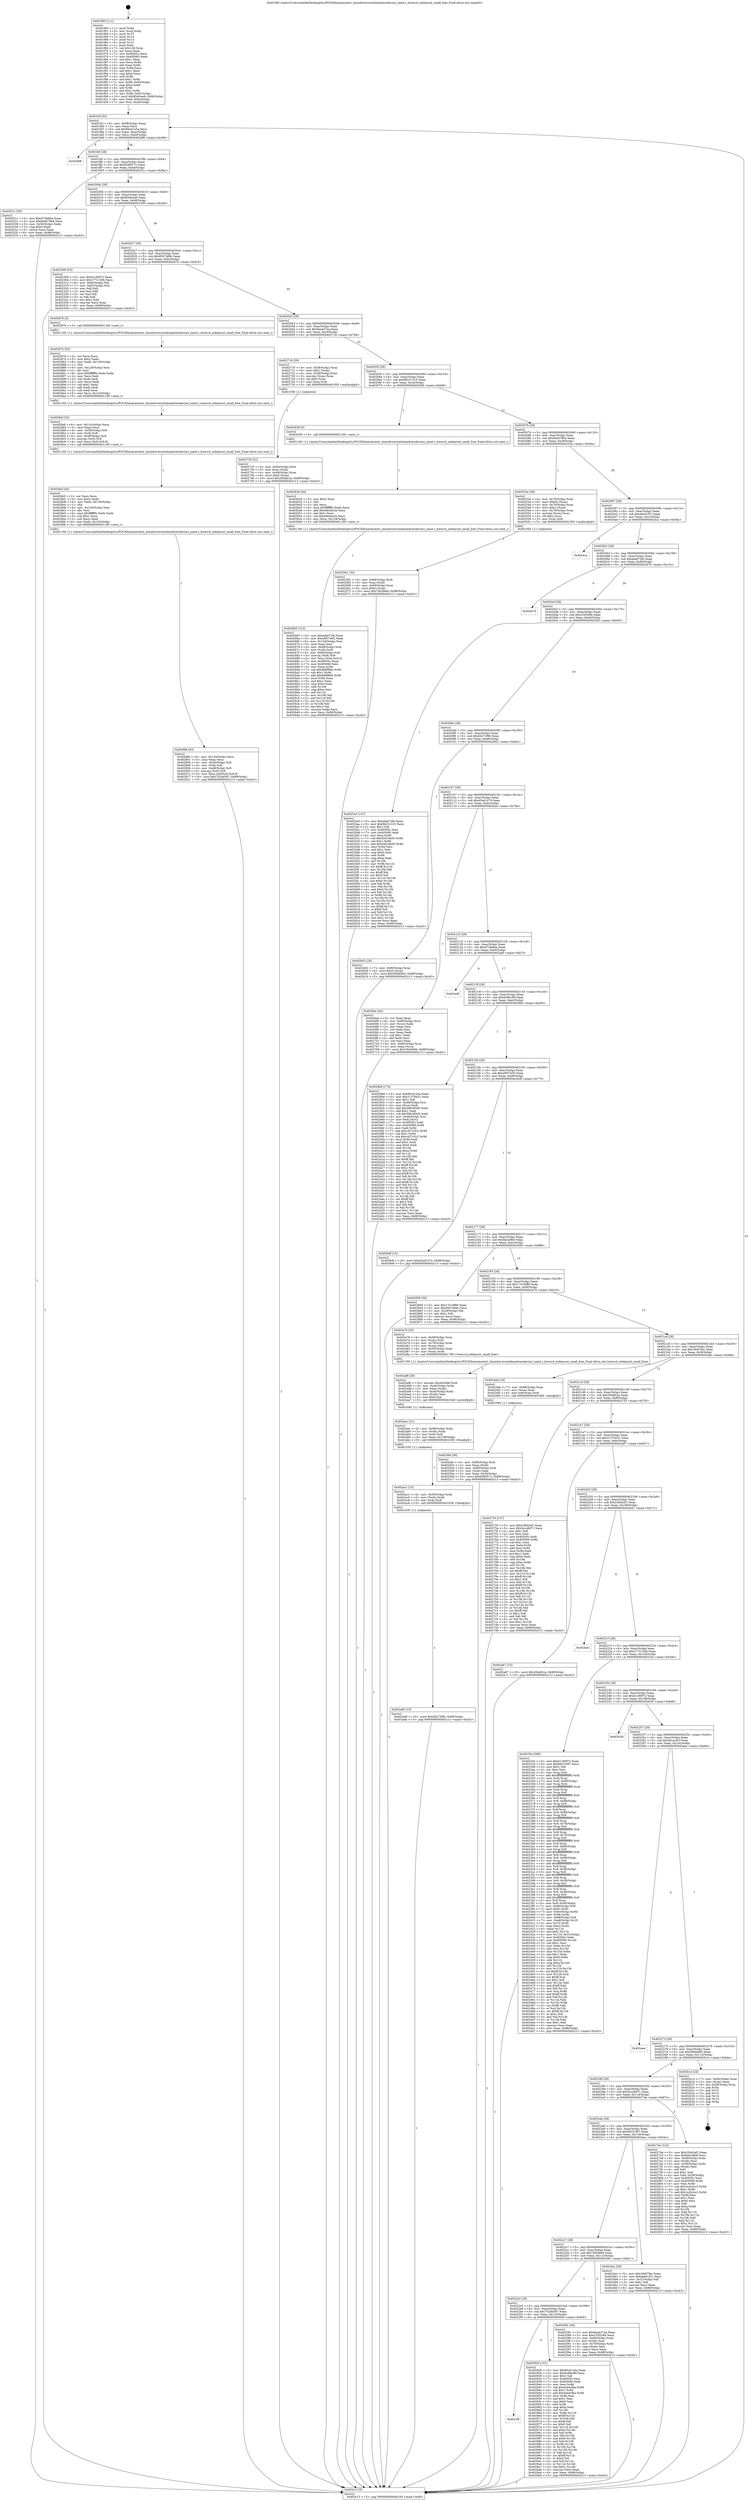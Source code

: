digraph "0x401f60" {
  label = "0x401f60 (/mnt/c/Users/mathe/Desktop/tcc/POCII/binaries/extr_linuxdriversmtdnandrawdavinci_nand.c_hwecc4_ooblayout_small_free_Final-ollvm.out::main(0))"
  labelloc = "t"
  node[shape=record]

  Entry [label="",width=0.3,height=0.3,shape=circle,fillcolor=black,style=filled]
  "0x401fcf" [label="{
     0x401fcf [32]\l
     | [instrs]\l
     &nbsp;&nbsp;0x401fcf \<+6\>: mov -0x98(%rbp),%eax\l
     &nbsp;&nbsp;0x401fd5 \<+2\>: mov %eax,%ecx\l
     &nbsp;&nbsp;0x401fd7 \<+6\>: sub $0x80cd1a5a,%ecx\l
     &nbsp;&nbsp;0x401fdd \<+6\>: mov %eax,-0xac(%rbp)\l
     &nbsp;&nbsp;0x401fe3 \<+6\>: mov %ecx,-0xb0(%rbp)\l
     &nbsp;&nbsp;0x401fe9 \<+6\>: je 0000000000402bf6 \<main+0xc96\>\l
  }"]
  "0x402bf6" [label="{
     0x402bf6\l
  }", style=dashed]
  "0x401fef" [label="{
     0x401fef [28]\l
     | [instrs]\l
     &nbsp;&nbsp;0x401fef \<+5\>: jmp 0000000000401ff4 \<main+0x94\>\l
     &nbsp;&nbsp;0x401ff4 \<+6\>: mov -0xac(%rbp),%eax\l
     &nbsp;&nbsp;0x401ffa \<+5\>: sub $0x8280f17c,%eax\l
     &nbsp;&nbsp;0x401fff \<+6\>: mov %eax,-0xb4(%rbp)\l
     &nbsp;&nbsp;0x402005 \<+6\>: je 000000000040251c \<main+0x5bc\>\l
  }"]
  Exit [label="",width=0.3,height=0.3,shape=circle,fillcolor=black,style=filled,peripheries=2]
  "0x40251c" [label="{
     0x40251c [30]\l
     | [instrs]\l
     &nbsp;&nbsp;0x40251c \<+5\>: mov $0xd72fa6ba,%eax\l
     &nbsp;&nbsp;0x402521 \<+5\>: mov $0x9ed479b4,%ecx\l
     &nbsp;&nbsp;0x402526 \<+3\>: mov -0x30(%rbp),%edx\l
     &nbsp;&nbsp;0x402529 \<+3\>: cmp $0x0,%edx\l
     &nbsp;&nbsp;0x40252c \<+3\>: cmove %ecx,%eax\l
     &nbsp;&nbsp;0x40252f \<+6\>: mov %eax,-0x98(%rbp)\l
     &nbsp;&nbsp;0x402535 \<+5\>: jmp 0000000000402c13 \<main+0xcb3\>\l
  }"]
  "0x40200b" [label="{
     0x40200b [28]\l
     | [instrs]\l
     &nbsp;&nbsp;0x40200b \<+5\>: jmp 0000000000402010 \<main+0xb0\>\l
     &nbsp;&nbsp;0x402010 \<+6\>: mov -0xac(%rbp),%eax\l
     &nbsp;&nbsp;0x402016 \<+5\>: sub $0x85efcea6,%eax\l
     &nbsp;&nbsp;0x40201b \<+6\>: mov %eax,-0xb8(%rbp)\l
     &nbsp;&nbsp;0x402021 \<+6\>: je 0000000000402309 \<main+0x3a9\>\l
  }"]
  "0x402ad0" [label="{
     0x402ad0 [15]\l
     | [instrs]\l
     &nbsp;&nbsp;0x402ad0 \<+10\>: movl $0xd2b72f90,-0x98(%rbp)\l
     &nbsp;&nbsp;0x402ada \<+5\>: jmp 0000000000402c13 \<main+0xcb3\>\l
  }"]
  "0x402309" [label="{
     0x402309 [53]\l
     | [instrs]\l
     &nbsp;&nbsp;0x402309 \<+5\>: mov $0x41c90f72,%eax\l
     &nbsp;&nbsp;0x40230e \<+5\>: mov $0x2772130b,%ecx\l
     &nbsp;&nbsp;0x402313 \<+6\>: mov -0x92(%rbp),%dl\l
     &nbsp;&nbsp;0x402319 \<+7\>: mov -0x91(%rbp),%sil\l
     &nbsp;&nbsp;0x402320 \<+3\>: mov %dl,%dil\l
     &nbsp;&nbsp;0x402323 \<+3\>: and %sil,%dil\l
     &nbsp;&nbsp;0x402326 \<+3\>: xor %sil,%dl\l
     &nbsp;&nbsp;0x402329 \<+3\>: or %dl,%dil\l
     &nbsp;&nbsp;0x40232c \<+4\>: test $0x1,%dil\l
     &nbsp;&nbsp;0x402330 \<+3\>: cmovne %ecx,%eax\l
     &nbsp;&nbsp;0x402333 \<+6\>: mov %eax,-0x98(%rbp)\l
     &nbsp;&nbsp;0x402339 \<+5\>: jmp 0000000000402c13 \<main+0xcb3\>\l
  }"]
  "0x402027" [label="{
     0x402027 [28]\l
     | [instrs]\l
     &nbsp;&nbsp;0x402027 \<+5\>: jmp 000000000040202c \<main+0xcc\>\l
     &nbsp;&nbsp;0x40202c \<+6\>: mov -0xac(%rbp),%eax\l
     &nbsp;&nbsp;0x402032 \<+5\>: sub $0x95b7dd9c,%eax\l
     &nbsp;&nbsp;0x402037 \<+6\>: mov %eax,-0xbc(%rbp)\l
     &nbsp;&nbsp;0x40203d \<+6\>: je 0000000000402876 \<main+0x916\>\l
  }"]
  "0x402c13" [label="{
     0x402c13 [5]\l
     | [instrs]\l
     &nbsp;&nbsp;0x402c13 \<+5\>: jmp 0000000000401fcf \<main+0x6f\>\l
  }"]
  "0x401f60" [label="{
     0x401f60 [111]\l
     | [instrs]\l
     &nbsp;&nbsp;0x401f60 \<+1\>: push %rbp\l
     &nbsp;&nbsp;0x401f61 \<+3\>: mov %rsp,%rbp\l
     &nbsp;&nbsp;0x401f64 \<+2\>: push %r15\l
     &nbsp;&nbsp;0x401f66 \<+2\>: push %r14\l
     &nbsp;&nbsp;0x401f68 \<+2\>: push %r13\l
     &nbsp;&nbsp;0x401f6a \<+2\>: push %r12\l
     &nbsp;&nbsp;0x401f6c \<+1\>: push %rbx\l
     &nbsp;&nbsp;0x401f6d \<+7\>: sub $0x128,%rsp\l
     &nbsp;&nbsp;0x401f74 \<+2\>: xor %eax,%eax\l
     &nbsp;&nbsp;0x401f76 \<+7\>: mov 0x40505c,%ecx\l
     &nbsp;&nbsp;0x401f7d \<+7\>: mov 0x405060,%edx\l
     &nbsp;&nbsp;0x401f84 \<+3\>: sub $0x1,%eax\l
     &nbsp;&nbsp;0x401f87 \<+3\>: mov %ecx,%r8d\l
     &nbsp;&nbsp;0x401f8a \<+3\>: add %eax,%r8d\l
     &nbsp;&nbsp;0x401f8d \<+4\>: imul %r8d,%ecx\l
     &nbsp;&nbsp;0x401f91 \<+3\>: and $0x1,%ecx\l
     &nbsp;&nbsp;0x401f94 \<+3\>: cmp $0x0,%ecx\l
     &nbsp;&nbsp;0x401f97 \<+4\>: sete %r9b\l
     &nbsp;&nbsp;0x401f9b \<+4\>: and $0x1,%r9b\l
     &nbsp;&nbsp;0x401f9f \<+7\>: mov %r9b,-0x92(%rbp)\l
     &nbsp;&nbsp;0x401fa6 \<+3\>: cmp $0xa,%edx\l
     &nbsp;&nbsp;0x401fa9 \<+4\>: setl %r9b\l
     &nbsp;&nbsp;0x401fad \<+4\>: and $0x1,%r9b\l
     &nbsp;&nbsp;0x401fb1 \<+7\>: mov %r9b,-0x91(%rbp)\l
     &nbsp;&nbsp;0x401fb8 \<+10\>: movl $0x85efcea6,-0x98(%rbp)\l
     &nbsp;&nbsp;0x401fc2 \<+6\>: mov %edi,-0x9c(%rbp)\l
     &nbsp;&nbsp;0x401fc8 \<+7\>: mov %rsi,-0xa8(%rbp)\l
  }"]
  "0x402ac1" [label="{
     0x402ac1 [15]\l
     | [instrs]\l
     &nbsp;&nbsp;0x402ac1 \<+4\>: mov -0x50(%rbp),%rdx\l
     &nbsp;&nbsp;0x402ac5 \<+3\>: mov (%rdx),%rdx\l
     &nbsp;&nbsp;0x402ac8 \<+3\>: mov %rdx,%rdi\l
     &nbsp;&nbsp;0x402acb \<+5\>: call 0000000000401030 \<free@plt\>\l
     | [calls]\l
     &nbsp;&nbsp;0x401030 \{1\} (unknown)\l
  }"]
  "0x402876" [label="{
     0x402876 [5]\l
     | [instrs]\l
     &nbsp;&nbsp;0x402876 \<+5\>: call 0000000000401160 \<next_i\>\l
     | [calls]\l
     &nbsp;&nbsp;0x401160 \{1\} (/mnt/c/Users/mathe/Desktop/tcc/POCII/binaries/extr_linuxdriversmtdnandrawdavinci_nand.c_hwecc4_ooblayout_small_free_Final-ollvm.out::next_i)\l
  }"]
  "0x402043" [label="{
     0x402043 [28]\l
     | [instrs]\l
     &nbsp;&nbsp;0x402043 \<+5\>: jmp 0000000000402048 \<main+0xe8\>\l
     &nbsp;&nbsp;0x402048 \<+6\>: mov -0xac(%rbp),%eax\l
     &nbsp;&nbsp;0x40204e \<+5\>: sub $0x9aa437aa,%eax\l
     &nbsp;&nbsp;0x402053 \<+6\>: mov %eax,-0xc0(%rbp)\l
     &nbsp;&nbsp;0x402059 \<+6\>: je 0000000000402718 \<main+0x7b8\>\l
  }"]
  "0x402aac" [label="{
     0x402aac [21]\l
     | [instrs]\l
     &nbsp;&nbsp;0x402aac \<+4\>: mov -0x68(%rbp),%rdx\l
     &nbsp;&nbsp;0x402ab0 \<+3\>: mov (%rdx),%rdx\l
     &nbsp;&nbsp;0x402ab3 \<+3\>: mov %rdx,%rdi\l
     &nbsp;&nbsp;0x402ab6 \<+6\>: mov %eax,-0x138(%rbp)\l
     &nbsp;&nbsp;0x402abc \<+5\>: call 0000000000401030 \<free@plt\>\l
     | [calls]\l
     &nbsp;&nbsp;0x401030 \{1\} (unknown)\l
  }"]
  "0x402718" [label="{
     0x402718 [29]\l
     | [instrs]\l
     &nbsp;&nbsp;0x402718 \<+4\>: mov -0x58(%rbp),%rax\l
     &nbsp;&nbsp;0x40271c \<+6\>: movl $0x1,(%rax)\l
     &nbsp;&nbsp;0x402722 \<+4\>: mov -0x58(%rbp),%rax\l
     &nbsp;&nbsp;0x402726 \<+3\>: movslq (%rax),%rax\l
     &nbsp;&nbsp;0x402729 \<+4\>: shl $0x3,%rax\l
     &nbsp;&nbsp;0x40272d \<+3\>: mov %rax,%rdi\l
     &nbsp;&nbsp;0x402730 \<+5\>: call 0000000000401050 \<malloc@plt\>\l
     | [calls]\l
     &nbsp;&nbsp;0x401050 \{1\} (unknown)\l
  }"]
  "0x40205f" [label="{
     0x40205f [28]\l
     | [instrs]\l
     &nbsp;&nbsp;0x40205f \<+5\>: jmp 0000000000402064 \<main+0x104\>\l
     &nbsp;&nbsp;0x402064 \<+6\>: mov -0xac(%rbp),%eax\l
     &nbsp;&nbsp;0x40206a \<+5\>: sub $0x9b231315,%eax\l
     &nbsp;&nbsp;0x40206f \<+6\>: mov %eax,-0xc4(%rbp)\l
     &nbsp;&nbsp;0x402075 \<+6\>: je 0000000000402638 \<main+0x6d8\>\l
  }"]
  "0x402a8f" [label="{
     0x402a8f [29]\l
     | [instrs]\l
     &nbsp;&nbsp;0x402a8f \<+10\>: movabs $0x4030b6,%rdi\l
     &nbsp;&nbsp;0x402a99 \<+4\>: mov -0x40(%rbp),%rdx\l
     &nbsp;&nbsp;0x402a9d \<+2\>: mov %eax,(%rdx)\l
     &nbsp;&nbsp;0x402a9f \<+4\>: mov -0x40(%rbp),%rdx\l
     &nbsp;&nbsp;0x402aa3 \<+2\>: mov (%rdx),%esi\l
     &nbsp;&nbsp;0x402aa5 \<+2\>: mov $0x0,%al\l
     &nbsp;&nbsp;0x402aa7 \<+5\>: call 0000000000401040 \<printf@plt\>\l
     | [calls]\l
     &nbsp;&nbsp;0x401040 \{1\} (unknown)\l
  }"]
  "0x402638" [label="{
     0x402638 [5]\l
     | [instrs]\l
     &nbsp;&nbsp;0x402638 \<+5\>: call 0000000000401160 \<next_i\>\l
     | [calls]\l
     &nbsp;&nbsp;0x401160 \{1\} (/mnt/c/Users/mathe/Desktop/tcc/POCII/binaries/extr_linuxdriversmtdnandrawdavinci_nand.c_hwecc4_ooblayout_small_free_Final-ollvm.out::next_i)\l
  }"]
  "0x40207b" [label="{
     0x40207b [28]\l
     | [instrs]\l
     &nbsp;&nbsp;0x40207b \<+5\>: jmp 0000000000402080 \<main+0x120\>\l
     &nbsp;&nbsp;0x402080 \<+6\>: mov -0xac(%rbp),%eax\l
     &nbsp;&nbsp;0x402086 \<+5\>: sub $0x9ed479b4,%eax\l
     &nbsp;&nbsp;0x40208b \<+6\>: mov %eax,-0xc8(%rbp)\l
     &nbsp;&nbsp;0x402091 \<+6\>: je 000000000040253a \<main+0x5da\>\l
  }"]
  "0x4022ff" [label="{
     0x4022ff\l
  }", style=dashed]
  "0x40253a" [label="{
     0x40253a [39]\l
     | [instrs]\l
     &nbsp;&nbsp;0x40253a \<+4\>: mov -0x78(%rbp),%rax\l
     &nbsp;&nbsp;0x40253e \<+6\>: movl $0x64,(%rax)\l
     &nbsp;&nbsp;0x402544 \<+4\>: mov -0x70(%rbp),%rax\l
     &nbsp;&nbsp;0x402548 \<+6\>: movl $0x1,(%rax)\l
     &nbsp;&nbsp;0x40254e \<+4\>: mov -0x70(%rbp),%rax\l
     &nbsp;&nbsp;0x402552 \<+3\>: movslq (%rax),%rax\l
     &nbsp;&nbsp;0x402555 \<+4\>: shl $0x2,%rax\l
     &nbsp;&nbsp;0x402559 \<+3\>: mov %rax,%rdi\l
     &nbsp;&nbsp;0x40255c \<+5\>: call 0000000000401050 \<malloc@plt\>\l
     | [calls]\l
     &nbsp;&nbsp;0x401050 \{1\} (unknown)\l
  }"]
  "0x402097" [label="{
     0x402097 [28]\l
     | [instrs]\l
     &nbsp;&nbsp;0x402097 \<+5\>: jmp 000000000040209c \<main+0x13c\>\l
     &nbsp;&nbsp;0x40209c \<+6\>: mov -0xac(%rbp),%eax\l
     &nbsp;&nbsp;0x4020a2 \<+5\>: sub $0xabe01f21,%eax\l
     &nbsp;&nbsp;0x4020a7 \<+6\>: mov %eax,-0xcc(%rbp)\l
     &nbsp;&nbsp;0x4020ad \<+6\>: je 00000000004024ca \<main+0x56a\>\l
  }"]
  "0x402926" [label="{
     0x402926 [147]\l
     | [instrs]\l
     &nbsp;&nbsp;0x402926 \<+5\>: mov $0x80cd1a5a,%eax\l
     &nbsp;&nbsp;0x40292b \<+5\>: mov $0xdc9fec99,%ecx\l
     &nbsp;&nbsp;0x402930 \<+2\>: mov $0x1,%dl\l
     &nbsp;&nbsp;0x402932 \<+7\>: mov 0x40505c,%esi\l
     &nbsp;&nbsp;0x402939 \<+7\>: mov 0x405060,%edi\l
     &nbsp;&nbsp;0x402940 \<+3\>: mov %esi,%r8d\l
     &nbsp;&nbsp;0x402943 \<+7\>: sub $0xdcb4cfba,%r8d\l
     &nbsp;&nbsp;0x40294a \<+4\>: sub $0x1,%r8d\l
     &nbsp;&nbsp;0x40294e \<+7\>: add $0xdcb4cfba,%r8d\l
     &nbsp;&nbsp;0x402955 \<+4\>: imul %r8d,%esi\l
     &nbsp;&nbsp;0x402959 \<+3\>: and $0x1,%esi\l
     &nbsp;&nbsp;0x40295c \<+3\>: cmp $0x0,%esi\l
     &nbsp;&nbsp;0x40295f \<+4\>: sete %r9b\l
     &nbsp;&nbsp;0x402963 \<+3\>: cmp $0xa,%edi\l
     &nbsp;&nbsp;0x402966 \<+4\>: setl %r10b\l
     &nbsp;&nbsp;0x40296a \<+3\>: mov %r9b,%r11b\l
     &nbsp;&nbsp;0x40296d \<+4\>: xor $0xff,%r11b\l
     &nbsp;&nbsp;0x402971 \<+3\>: mov %r10b,%bl\l
     &nbsp;&nbsp;0x402974 \<+3\>: xor $0xff,%bl\l
     &nbsp;&nbsp;0x402977 \<+3\>: xor $0x0,%dl\l
     &nbsp;&nbsp;0x40297a \<+3\>: mov %r11b,%r14b\l
     &nbsp;&nbsp;0x40297d \<+4\>: and $0x0,%r14b\l
     &nbsp;&nbsp;0x402981 \<+3\>: and %dl,%r9b\l
     &nbsp;&nbsp;0x402984 \<+3\>: mov %bl,%r15b\l
     &nbsp;&nbsp;0x402987 \<+4\>: and $0x0,%r15b\l
     &nbsp;&nbsp;0x40298b \<+3\>: and %dl,%r10b\l
     &nbsp;&nbsp;0x40298e \<+3\>: or %r9b,%r14b\l
     &nbsp;&nbsp;0x402991 \<+3\>: or %r10b,%r15b\l
     &nbsp;&nbsp;0x402994 \<+3\>: xor %r15b,%r14b\l
     &nbsp;&nbsp;0x402997 \<+3\>: or %bl,%r11b\l
     &nbsp;&nbsp;0x40299a \<+4\>: xor $0xff,%r11b\l
     &nbsp;&nbsp;0x40299e \<+3\>: or $0x0,%dl\l
     &nbsp;&nbsp;0x4029a1 \<+3\>: and %dl,%r11b\l
     &nbsp;&nbsp;0x4029a4 \<+3\>: or %r11b,%r14b\l
     &nbsp;&nbsp;0x4029a7 \<+4\>: test $0x1,%r14b\l
     &nbsp;&nbsp;0x4029ab \<+3\>: cmovne %ecx,%eax\l
     &nbsp;&nbsp;0x4029ae \<+6\>: mov %eax,-0x98(%rbp)\l
     &nbsp;&nbsp;0x4029b4 \<+5\>: jmp 0000000000402c13 \<main+0xcb3\>\l
  }"]
  "0x4024ca" [label="{
     0x4024ca\l
  }", style=dashed]
  "0x4020b3" [label="{
     0x4020b3 [28]\l
     | [instrs]\l
     &nbsp;&nbsp;0x4020b3 \<+5\>: jmp 00000000004020b8 \<main+0x158\>\l
     &nbsp;&nbsp;0x4020b8 \<+6\>: mov -0xac(%rbp),%eax\l
     &nbsp;&nbsp;0x4020be \<+5\>: sub $0xada072fe,%eax\l
     &nbsp;&nbsp;0x4020c3 \<+6\>: mov %eax,-0xd0(%rbp)\l
     &nbsp;&nbsp;0x4020c9 \<+6\>: je 0000000000402b7b \<main+0xc1b\>\l
  }"]
  "0x4028fb" [label="{
     0x4028fb [43]\l
     | [instrs]\l
     &nbsp;&nbsp;0x4028fb \<+6\>: mov -0x134(%rbp),%ecx\l
     &nbsp;&nbsp;0x402901 \<+3\>: imul %eax,%ecx\l
     &nbsp;&nbsp;0x402904 \<+4\>: mov -0x50(%rbp),%r8\l
     &nbsp;&nbsp;0x402908 \<+3\>: mov (%r8),%r8\l
     &nbsp;&nbsp;0x40290b \<+4\>: mov -0x48(%rbp),%r9\l
     &nbsp;&nbsp;0x40290f \<+3\>: movslq (%r9),%r9\l
     &nbsp;&nbsp;0x402912 \<+5\>: mov %ecx,0x4(%r8,%r9,8)\l
     &nbsp;&nbsp;0x402917 \<+10\>: movl $0x7524b587,-0x98(%rbp)\l
     &nbsp;&nbsp;0x402921 \<+5\>: jmp 0000000000402c13 \<main+0xcb3\>\l
  }"]
  "0x402b7b" [label="{
     0x402b7b\l
  }", style=dashed]
  "0x4020cf" [label="{
     0x4020cf [28]\l
     | [instrs]\l
     &nbsp;&nbsp;0x4020cf \<+5\>: jmp 00000000004020d4 \<main+0x174\>\l
     &nbsp;&nbsp;0x4020d4 \<+6\>: mov -0xac(%rbp),%eax\l
     &nbsp;&nbsp;0x4020da \<+5\>: sub $0xc33f2c84,%eax\l
     &nbsp;&nbsp;0x4020df \<+6\>: mov %eax,-0xd4(%rbp)\l
     &nbsp;&nbsp;0x4020e5 \<+6\>: je 00000000004025a5 \<main+0x645\>\l
  }"]
  "0x4028cf" [label="{
     0x4028cf [44]\l
     | [instrs]\l
     &nbsp;&nbsp;0x4028cf \<+2\>: xor %ecx,%ecx\l
     &nbsp;&nbsp;0x4028d1 \<+5\>: mov $0x2,%edx\l
     &nbsp;&nbsp;0x4028d6 \<+6\>: mov %edx,-0x130(%rbp)\l
     &nbsp;&nbsp;0x4028dc \<+1\>: cltd\l
     &nbsp;&nbsp;0x4028dd \<+6\>: mov -0x130(%rbp),%esi\l
     &nbsp;&nbsp;0x4028e3 \<+2\>: idiv %esi\l
     &nbsp;&nbsp;0x4028e5 \<+6\>: imul $0xfffffffe,%edx,%edx\l
     &nbsp;&nbsp;0x4028eb \<+3\>: sub $0x1,%ecx\l
     &nbsp;&nbsp;0x4028ee \<+2\>: sub %ecx,%edx\l
     &nbsp;&nbsp;0x4028f0 \<+6\>: mov %edx,-0x134(%rbp)\l
     &nbsp;&nbsp;0x4028f6 \<+5\>: call 0000000000401160 \<next_i\>\l
     | [calls]\l
     &nbsp;&nbsp;0x401160 \{1\} (/mnt/c/Users/mathe/Desktop/tcc/POCII/binaries/extr_linuxdriversmtdnandrawdavinci_nand.c_hwecc4_ooblayout_small_free_Final-ollvm.out::next_i)\l
  }"]
  "0x4025a5" [label="{
     0x4025a5 [147]\l
     | [instrs]\l
     &nbsp;&nbsp;0x4025a5 \<+5\>: mov $0xada072fe,%eax\l
     &nbsp;&nbsp;0x4025aa \<+5\>: mov $0x9b231315,%ecx\l
     &nbsp;&nbsp;0x4025af \<+2\>: mov $0x1,%dl\l
     &nbsp;&nbsp;0x4025b1 \<+7\>: mov 0x40505c,%esi\l
     &nbsp;&nbsp;0x4025b8 \<+7\>: mov 0x405060,%edi\l
     &nbsp;&nbsp;0x4025bf \<+3\>: mov %esi,%r8d\l
     &nbsp;&nbsp;0x4025c2 \<+7\>: sub $0xd3d18a50,%r8d\l
     &nbsp;&nbsp;0x4025c9 \<+4\>: sub $0x1,%r8d\l
     &nbsp;&nbsp;0x4025cd \<+7\>: add $0xd3d18a50,%r8d\l
     &nbsp;&nbsp;0x4025d4 \<+4\>: imul %r8d,%esi\l
     &nbsp;&nbsp;0x4025d8 \<+3\>: and $0x1,%esi\l
     &nbsp;&nbsp;0x4025db \<+3\>: cmp $0x0,%esi\l
     &nbsp;&nbsp;0x4025de \<+4\>: sete %r9b\l
     &nbsp;&nbsp;0x4025e2 \<+3\>: cmp $0xa,%edi\l
     &nbsp;&nbsp;0x4025e5 \<+4\>: setl %r10b\l
     &nbsp;&nbsp;0x4025e9 \<+3\>: mov %r9b,%r11b\l
     &nbsp;&nbsp;0x4025ec \<+4\>: xor $0xff,%r11b\l
     &nbsp;&nbsp;0x4025f0 \<+3\>: mov %r10b,%bl\l
     &nbsp;&nbsp;0x4025f3 \<+3\>: xor $0xff,%bl\l
     &nbsp;&nbsp;0x4025f6 \<+3\>: xor $0x0,%dl\l
     &nbsp;&nbsp;0x4025f9 \<+3\>: mov %r11b,%r14b\l
     &nbsp;&nbsp;0x4025fc \<+4\>: and $0x0,%r14b\l
     &nbsp;&nbsp;0x402600 \<+3\>: and %dl,%r9b\l
     &nbsp;&nbsp;0x402603 \<+3\>: mov %bl,%r15b\l
     &nbsp;&nbsp;0x402606 \<+4\>: and $0x0,%r15b\l
     &nbsp;&nbsp;0x40260a \<+3\>: and %dl,%r10b\l
     &nbsp;&nbsp;0x40260d \<+3\>: or %r9b,%r14b\l
     &nbsp;&nbsp;0x402610 \<+3\>: or %r10b,%r15b\l
     &nbsp;&nbsp;0x402613 \<+3\>: xor %r15b,%r14b\l
     &nbsp;&nbsp;0x402616 \<+3\>: or %bl,%r11b\l
     &nbsp;&nbsp;0x402619 \<+4\>: xor $0xff,%r11b\l
     &nbsp;&nbsp;0x40261d \<+3\>: or $0x0,%dl\l
     &nbsp;&nbsp;0x402620 \<+3\>: and %dl,%r11b\l
     &nbsp;&nbsp;0x402623 \<+3\>: or %r11b,%r14b\l
     &nbsp;&nbsp;0x402626 \<+4\>: test $0x1,%r14b\l
     &nbsp;&nbsp;0x40262a \<+3\>: cmovne %ecx,%eax\l
     &nbsp;&nbsp;0x40262d \<+6\>: mov %eax,-0x98(%rbp)\l
     &nbsp;&nbsp;0x402633 \<+5\>: jmp 0000000000402c13 \<main+0xcb3\>\l
  }"]
  "0x4020eb" [label="{
     0x4020eb [28]\l
     | [instrs]\l
     &nbsp;&nbsp;0x4020eb \<+5\>: jmp 00000000004020f0 \<main+0x190\>\l
     &nbsp;&nbsp;0x4020f0 \<+6\>: mov -0xac(%rbp),%eax\l
     &nbsp;&nbsp;0x4020f6 \<+5\>: sub $0xd2b72f90,%eax\l
     &nbsp;&nbsp;0x4020fb \<+6\>: mov %eax,-0xd8(%rbp)\l
     &nbsp;&nbsp;0x402101 \<+6\>: je 0000000000402b02 \<main+0xba2\>\l
  }"]
  "0x4028af" [label="{
     0x4028af [32]\l
     | [instrs]\l
     &nbsp;&nbsp;0x4028af \<+6\>: mov -0x12c(%rbp),%ecx\l
     &nbsp;&nbsp;0x4028b5 \<+3\>: imul %eax,%ecx\l
     &nbsp;&nbsp;0x4028b8 \<+4\>: mov -0x50(%rbp),%r8\l
     &nbsp;&nbsp;0x4028bc \<+3\>: mov (%r8),%r8\l
     &nbsp;&nbsp;0x4028bf \<+4\>: mov -0x48(%rbp),%r9\l
     &nbsp;&nbsp;0x4028c3 \<+3\>: movslq (%r9),%r9\l
     &nbsp;&nbsp;0x4028c6 \<+4\>: mov %ecx,(%r8,%r9,8)\l
     &nbsp;&nbsp;0x4028ca \<+5\>: call 0000000000401160 \<next_i\>\l
     | [calls]\l
     &nbsp;&nbsp;0x401160 \{1\} (/mnt/c/Users/mathe/Desktop/tcc/POCII/binaries/extr_linuxdriversmtdnandrawdavinci_nand.c_hwecc4_ooblayout_small_free_Final-ollvm.out::next_i)\l
  }"]
  "0x402b02" [label="{
     0x402b02 [28]\l
     | [instrs]\l
     &nbsp;&nbsp;0x402b02 \<+7\>: mov -0x90(%rbp),%rax\l
     &nbsp;&nbsp;0x402b09 \<+6\>: movl $0x0,(%rax)\l
     &nbsp;&nbsp;0x402b0f \<+10\>: movl $0x59fdd465,-0x98(%rbp)\l
     &nbsp;&nbsp;0x402b19 \<+5\>: jmp 0000000000402c13 \<main+0xcb3\>\l
  }"]
  "0x402107" [label="{
     0x402107 [28]\l
     | [instrs]\l
     &nbsp;&nbsp;0x402107 \<+5\>: jmp 000000000040210c \<main+0x1ac\>\l
     &nbsp;&nbsp;0x40210c \<+6\>: mov -0xac(%rbp),%eax\l
     &nbsp;&nbsp;0x402112 \<+5\>: sub $0xd3ad1474,%eax\l
     &nbsp;&nbsp;0x402117 \<+6\>: mov %eax,-0xdc(%rbp)\l
     &nbsp;&nbsp;0x40211d \<+6\>: je 00000000004026ee \<main+0x78e\>\l
  }"]
  "0x40287b" [label="{
     0x40287b [52]\l
     | [instrs]\l
     &nbsp;&nbsp;0x40287b \<+2\>: xor %ecx,%ecx\l
     &nbsp;&nbsp;0x40287d \<+5\>: mov $0x2,%edx\l
     &nbsp;&nbsp;0x402882 \<+6\>: mov %edx,-0x128(%rbp)\l
     &nbsp;&nbsp;0x402888 \<+1\>: cltd\l
     &nbsp;&nbsp;0x402889 \<+6\>: mov -0x128(%rbp),%esi\l
     &nbsp;&nbsp;0x40288f \<+2\>: idiv %esi\l
     &nbsp;&nbsp;0x402891 \<+6\>: imul $0xfffffffe,%edx,%edx\l
     &nbsp;&nbsp;0x402897 \<+2\>: mov %ecx,%edi\l
     &nbsp;&nbsp;0x402899 \<+2\>: sub %edx,%edi\l
     &nbsp;&nbsp;0x40289b \<+2\>: mov %ecx,%edx\l
     &nbsp;&nbsp;0x40289d \<+3\>: sub $0x1,%edx\l
     &nbsp;&nbsp;0x4028a0 \<+2\>: add %edx,%edi\l
     &nbsp;&nbsp;0x4028a2 \<+2\>: sub %edi,%ecx\l
     &nbsp;&nbsp;0x4028a4 \<+6\>: mov %ecx,-0x12c(%rbp)\l
     &nbsp;&nbsp;0x4028aa \<+5\>: call 0000000000401160 \<next_i\>\l
     | [calls]\l
     &nbsp;&nbsp;0x401160 \{1\} (/mnt/c/Users/mathe/Desktop/tcc/POCII/binaries/extr_linuxdriversmtdnandrawdavinci_nand.c_hwecc4_ooblayout_small_free_Final-ollvm.out::next_i)\l
  }"]
  "0x4026ee" [label="{
     0x4026ee [42]\l
     | [instrs]\l
     &nbsp;&nbsp;0x4026ee \<+2\>: xor %eax,%eax\l
     &nbsp;&nbsp;0x4026f0 \<+4\>: mov -0x60(%rbp),%rcx\l
     &nbsp;&nbsp;0x4026f4 \<+2\>: mov (%rcx),%edx\l
     &nbsp;&nbsp;0x4026f6 \<+2\>: mov %eax,%esi\l
     &nbsp;&nbsp;0x4026f8 \<+2\>: sub %edx,%esi\l
     &nbsp;&nbsp;0x4026fa \<+2\>: mov %eax,%edx\l
     &nbsp;&nbsp;0x4026fc \<+3\>: sub $0x1,%edx\l
     &nbsp;&nbsp;0x4026ff \<+2\>: add %edx,%esi\l
     &nbsp;&nbsp;0x402701 \<+2\>: sub %esi,%eax\l
     &nbsp;&nbsp;0x402703 \<+4\>: mov -0x60(%rbp),%rcx\l
     &nbsp;&nbsp;0x402707 \<+2\>: mov %eax,(%rcx)\l
     &nbsp;&nbsp;0x402709 \<+10\>: movl $0x74b3fe66,-0x98(%rbp)\l
     &nbsp;&nbsp;0x402713 \<+5\>: jmp 0000000000402c13 \<main+0xcb3\>\l
  }"]
  "0x402123" [label="{
     0x402123 [28]\l
     | [instrs]\l
     &nbsp;&nbsp;0x402123 \<+5\>: jmp 0000000000402128 \<main+0x1c8\>\l
     &nbsp;&nbsp;0x402128 \<+6\>: mov -0xac(%rbp),%eax\l
     &nbsp;&nbsp;0x40212e \<+5\>: sub $0xd72fa6ba,%eax\l
     &nbsp;&nbsp;0x402133 \<+6\>: mov %eax,-0xe0(%rbp)\l
     &nbsp;&nbsp;0x402139 \<+6\>: je 0000000000402adf \<main+0xb7f\>\l
  }"]
  "0x402735" [label="{
     0x402735 [32]\l
     | [instrs]\l
     &nbsp;&nbsp;0x402735 \<+4\>: mov -0x50(%rbp),%rdi\l
     &nbsp;&nbsp;0x402739 \<+3\>: mov %rax,(%rdi)\l
     &nbsp;&nbsp;0x40273c \<+4\>: mov -0x48(%rbp),%rax\l
     &nbsp;&nbsp;0x402740 \<+6\>: movl $0x0,(%rax)\l
     &nbsp;&nbsp;0x402746 \<+10\>: movl $0x20bdfc2a,-0x98(%rbp)\l
     &nbsp;&nbsp;0x402750 \<+5\>: jmp 0000000000402c13 \<main+0xcb3\>\l
  }"]
  "0x402adf" [label="{
     0x402adf\l
  }", style=dashed]
  "0x40213f" [label="{
     0x40213f [28]\l
     | [instrs]\l
     &nbsp;&nbsp;0x40213f \<+5\>: jmp 0000000000402144 \<main+0x1e4\>\l
     &nbsp;&nbsp;0x402144 \<+6\>: mov -0xac(%rbp),%eax\l
     &nbsp;&nbsp;0x40214a \<+5\>: sub $0xdc9fec99,%eax\l
     &nbsp;&nbsp;0x40214f \<+6\>: mov %eax,-0xe4(%rbp)\l
     &nbsp;&nbsp;0x402155 \<+6\>: je 00000000004029b9 \<main+0xa59\>\l
  }"]
  "0x402665" [label="{
     0x402665 [122]\l
     | [instrs]\l
     &nbsp;&nbsp;0x402665 \<+5\>: mov $0xada072fe,%ecx\l
     &nbsp;&nbsp;0x40266a \<+5\>: mov $0xe9f37e05,%edx\l
     &nbsp;&nbsp;0x40266f \<+6\>: mov -0x124(%rbp),%esi\l
     &nbsp;&nbsp;0x402675 \<+3\>: imul %eax,%esi\l
     &nbsp;&nbsp;0x402678 \<+4\>: mov -0x68(%rbp),%rdi\l
     &nbsp;&nbsp;0x40267c \<+3\>: mov (%rdi),%rdi\l
     &nbsp;&nbsp;0x40267f \<+4\>: mov -0x60(%rbp),%r8\l
     &nbsp;&nbsp;0x402683 \<+3\>: movslq (%r8),%r8\l
     &nbsp;&nbsp;0x402686 \<+4\>: mov %esi,(%rdi,%r8,4)\l
     &nbsp;&nbsp;0x40268a \<+7\>: mov 0x40505c,%eax\l
     &nbsp;&nbsp;0x402691 \<+7\>: mov 0x405060,%esi\l
     &nbsp;&nbsp;0x402698 \<+3\>: mov %eax,%r9d\l
     &nbsp;&nbsp;0x40269b \<+7\>: sub $0xfef9f9bb,%r9d\l
     &nbsp;&nbsp;0x4026a2 \<+4\>: sub $0x1,%r9d\l
     &nbsp;&nbsp;0x4026a6 \<+7\>: add $0xfef9f9bb,%r9d\l
     &nbsp;&nbsp;0x4026ad \<+4\>: imul %r9d,%eax\l
     &nbsp;&nbsp;0x4026b1 \<+3\>: and $0x1,%eax\l
     &nbsp;&nbsp;0x4026b4 \<+3\>: cmp $0x0,%eax\l
     &nbsp;&nbsp;0x4026b7 \<+4\>: sete %r10b\l
     &nbsp;&nbsp;0x4026bb \<+3\>: cmp $0xa,%esi\l
     &nbsp;&nbsp;0x4026be \<+4\>: setl %r11b\l
     &nbsp;&nbsp;0x4026c2 \<+3\>: mov %r10b,%bl\l
     &nbsp;&nbsp;0x4026c5 \<+3\>: and %r11b,%bl\l
     &nbsp;&nbsp;0x4026c8 \<+3\>: xor %r11b,%r10b\l
     &nbsp;&nbsp;0x4026cb \<+3\>: or %r10b,%bl\l
     &nbsp;&nbsp;0x4026ce \<+3\>: test $0x1,%bl\l
     &nbsp;&nbsp;0x4026d1 \<+3\>: cmovne %edx,%ecx\l
     &nbsp;&nbsp;0x4026d4 \<+6\>: mov %ecx,-0x98(%rbp)\l
     &nbsp;&nbsp;0x4026da \<+5\>: jmp 0000000000402c13 \<main+0xcb3\>\l
  }"]
  "0x4029b9" [label="{
     0x4029b9 [174]\l
     | [instrs]\l
     &nbsp;&nbsp;0x4029b9 \<+5\>: mov $0x80cd1a5a,%eax\l
     &nbsp;&nbsp;0x4029be \<+5\>: mov $0x21376e31,%ecx\l
     &nbsp;&nbsp;0x4029c3 \<+2\>: mov $0x1,%dl\l
     &nbsp;&nbsp;0x4029c5 \<+4\>: mov -0x48(%rbp),%rsi\l
     &nbsp;&nbsp;0x4029c9 \<+2\>: mov (%rsi),%edi\l
     &nbsp;&nbsp;0x4029cb \<+6\>: add $0x58b365d5,%edi\l
     &nbsp;&nbsp;0x4029d1 \<+3\>: add $0x1,%edi\l
     &nbsp;&nbsp;0x4029d4 \<+6\>: sub $0x58b365d5,%edi\l
     &nbsp;&nbsp;0x4029da \<+4\>: mov -0x48(%rbp),%rsi\l
     &nbsp;&nbsp;0x4029de \<+2\>: mov %edi,(%rsi)\l
     &nbsp;&nbsp;0x4029e0 \<+7\>: mov 0x40505c,%edi\l
     &nbsp;&nbsp;0x4029e7 \<+8\>: mov 0x405060,%r8d\l
     &nbsp;&nbsp;0x4029ef \<+3\>: mov %edi,%r9d\l
     &nbsp;&nbsp;0x4029f2 \<+7\>: add $0xc427c5c2,%r9d\l
     &nbsp;&nbsp;0x4029f9 \<+4\>: sub $0x1,%r9d\l
     &nbsp;&nbsp;0x4029fd \<+7\>: sub $0xc427c5c2,%r9d\l
     &nbsp;&nbsp;0x402a04 \<+4\>: imul %r9d,%edi\l
     &nbsp;&nbsp;0x402a08 \<+3\>: and $0x1,%edi\l
     &nbsp;&nbsp;0x402a0b \<+3\>: cmp $0x0,%edi\l
     &nbsp;&nbsp;0x402a0e \<+4\>: sete %r10b\l
     &nbsp;&nbsp;0x402a12 \<+4\>: cmp $0xa,%r8d\l
     &nbsp;&nbsp;0x402a16 \<+4\>: setl %r11b\l
     &nbsp;&nbsp;0x402a1a \<+3\>: mov %r10b,%bl\l
     &nbsp;&nbsp;0x402a1d \<+3\>: xor $0xff,%bl\l
     &nbsp;&nbsp;0x402a20 \<+3\>: mov %r11b,%r14b\l
     &nbsp;&nbsp;0x402a23 \<+4\>: xor $0xff,%r14b\l
     &nbsp;&nbsp;0x402a27 \<+3\>: xor $0x1,%dl\l
     &nbsp;&nbsp;0x402a2a \<+3\>: mov %bl,%r15b\l
     &nbsp;&nbsp;0x402a2d \<+4\>: and $0xff,%r15b\l
     &nbsp;&nbsp;0x402a31 \<+3\>: and %dl,%r10b\l
     &nbsp;&nbsp;0x402a34 \<+3\>: mov %r14b,%r12b\l
     &nbsp;&nbsp;0x402a37 \<+4\>: and $0xff,%r12b\l
     &nbsp;&nbsp;0x402a3b \<+3\>: and %dl,%r11b\l
     &nbsp;&nbsp;0x402a3e \<+3\>: or %r10b,%r15b\l
     &nbsp;&nbsp;0x402a41 \<+3\>: or %r11b,%r12b\l
     &nbsp;&nbsp;0x402a44 \<+3\>: xor %r12b,%r15b\l
     &nbsp;&nbsp;0x402a47 \<+3\>: or %r14b,%bl\l
     &nbsp;&nbsp;0x402a4a \<+3\>: xor $0xff,%bl\l
     &nbsp;&nbsp;0x402a4d \<+3\>: or $0x1,%dl\l
     &nbsp;&nbsp;0x402a50 \<+2\>: and %dl,%bl\l
     &nbsp;&nbsp;0x402a52 \<+3\>: or %bl,%r15b\l
     &nbsp;&nbsp;0x402a55 \<+4\>: test $0x1,%r15b\l
     &nbsp;&nbsp;0x402a59 \<+3\>: cmovne %ecx,%eax\l
     &nbsp;&nbsp;0x402a5c \<+6\>: mov %eax,-0x98(%rbp)\l
     &nbsp;&nbsp;0x402a62 \<+5\>: jmp 0000000000402c13 \<main+0xcb3\>\l
  }"]
  "0x40215b" [label="{
     0x40215b [28]\l
     | [instrs]\l
     &nbsp;&nbsp;0x40215b \<+5\>: jmp 0000000000402160 \<main+0x200\>\l
     &nbsp;&nbsp;0x402160 \<+6\>: mov -0xac(%rbp),%eax\l
     &nbsp;&nbsp;0x402166 \<+5\>: sub $0xe9f37e05,%eax\l
     &nbsp;&nbsp;0x40216b \<+6\>: mov %eax,-0xe8(%rbp)\l
     &nbsp;&nbsp;0x402171 \<+6\>: je 00000000004026df \<main+0x77f\>\l
  }"]
  "0x40263d" [label="{
     0x40263d [40]\l
     | [instrs]\l
     &nbsp;&nbsp;0x40263d \<+5\>: mov $0x2,%ecx\l
     &nbsp;&nbsp;0x402642 \<+1\>: cltd\l
     &nbsp;&nbsp;0x402643 \<+2\>: idiv %ecx\l
     &nbsp;&nbsp;0x402645 \<+6\>: imul $0xfffffffe,%edx,%ecx\l
     &nbsp;&nbsp;0x40264b \<+6\>: add $0xe9e4dc2b,%ecx\l
     &nbsp;&nbsp;0x402651 \<+3\>: add $0x1,%ecx\l
     &nbsp;&nbsp;0x402654 \<+6\>: sub $0xe9e4dc2b,%ecx\l
     &nbsp;&nbsp;0x40265a \<+6\>: mov %ecx,-0x124(%rbp)\l
     &nbsp;&nbsp;0x402660 \<+5\>: call 0000000000401160 \<next_i\>\l
     | [calls]\l
     &nbsp;&nbsp;0x401160 \{1\} (/mnt/c/Users/mathe/Desktop/tcc/POCII/binaries/extr_linuxdriversmtdnandrawdavinci_nand.c_hwecc4_ooblayout_small_free_Final-ollvm.out::next_i)\l
  }"]
  "0x4026df" [label="{
     0x4026df [15]\l
     | [instrs]\l
     &nbsp;&nbsp;0x4026df \<+10\>: movl $0xd3ad1474,-0x98(%rbp)\l
     &nbsp;&nbsp;0x4026e9 \<+5\>: jmp 0000000000402c13 \<main+0xcb3\>\l
  }"]
  "0x402177" [label="{
     0x402177 [28]\l
     | [instrs]\l
     &nbsp;&nbsp;0x402177 \<+5\>: jmp 000000000040217c \<main+0x21c\>\l
     &nbsp;&nbsp;0x40217c \<+6\>: mov -0xac(%rbp),%eax\l
     &nbsp;&nbsp;0x402182 \<+5\>: sub $0xfeb2efb6,%eax\l
     &nbsp;&nbsp;0x402187 \<+6\>: mov %eax,-0xec(%rbp)\l
     &nbsp;&nbsp;0x40218d \<+6\>: je 0000000000402858 \<main+0x8f8\>\l
  }"]
  "0x4022e3" [label="{
     0x4022e3 [28]\l
     | [instrs]\l
     &nbsp;&nbsp;0x4022e3 \<+5\>: jmp 00000000004022e8 \<main+0x388\>\l
     &nbsp;&nbsp;0x4022e8 \<+6\>: mov -0xac(%rbp),%eax\l
     &nbsp;&nbsp;0x4022ee \<+5\>: sub $0x7524b587,%eax\l
     &nbsp;&nbsp;0x4022f3 \<+6\>: mov %eax,-0x120(%rbp)\l
     &nbsp;&nbsp;0x4022f9 \<+6\>: je 0000000000402926 \<main+0x9c6\>\l
  }"]
  "0x402858" [label="{
     0x402858 [30]\l
     | [instrs]\l
     &nbsp;&nbsp;0x402858 \<+5\>: mov $0x17e16f80,%eax\l
     &nbsp;&nbsp;0x40285d \<+5\>: mov $0x95b7dd9c,%ecx\l
     &nbsp;&nbsp;0x402862 \<+3\>: mov -0x29(%rbp),%dl\l
     &nbsp;&nbsp;0x402865 \<+3\>: test $0x1,%dl\l
     &nbsp;&nbsp;0x402868 \<+3\>: cmovne %ecx,%eax\l
     &nbsp;&nbsp;0x40286b \<+6\>: mov %eax,-0x98(%rbp)\l
     &nbsp;&nbsp;0x402871 \<+5\>: jmp 0000000000402c13 \<main+0xcb3\>\l
  }"]
  "0x402193" [label="{
     0x402193 [28]\l
     | [instrs]\l
     &nbsp;&nbsp;0x402193 \<+5\>: jmp 0000000000402198 \<main+0x238\>\l
     &nbsp;&nbsp;0x402198 \<+6\>: mov -0xac(%rbp),%eax\l
     &nbsp;&nbsp;0x40219e \<+5\>: sub $0x17e16f80,%eax\l
     &nbsp;&nbsp;0x4021a3 \<+6\>: mov %eax,-0xf0(%rbp)\l
     &nbsp;&nbsp;0x4021a9 \<+6\>: je 0000000000402a76 \<main+0xb16\>\l
  }"]
  "0x402581" [label="{
     0x402581 [36]\l
     | [instrs]\l
     &nbsp;&nbsp;0x402581 \<+5\>: mov $0x9aa437aa,%eax\l
     &nbsp;&nbsp;0x402586 \<+5\>: mov $0xc33f2c84,%ecx\l
     &nbsp;&nbsp;0x40258b \<+4\>: mov -0x60(%rbp),%rdx\l
     &nbsp;&nbsp;0x40258f \<+2\>: mov (%rdx),%esi\l
     &nbsp;&nbsp;0x402591 \<+4\>: mov -0x70(%rbp),%rdx\l
     &nbsp;&nbsp;0x402595 \<+2\>: cmp (%rdx),%esi\l
     &nbsp;&nbsp;0x402597 \<+3\>: cmovl %ecx,%eax\l
     &nbsp;&nbsp;0x40259a \<+6\>: mov %eax,-0x98(%rbp)\l
     &nbsp;&nbsp;0x4025a0 \<+5\>: jmp 0000000000402c13 \<main+0xcb3\>\l
  }"]
  "0x402a76" [label="{
     0x402a76 [25]\l
     | [instrs]\l
     &nbsp;&nbsp;0x402a76 \<+4\>: mov -0x68(%rbp),%rax\l
     &nbsp;&nbsp;0x402a7a \<+3\>: mov (%rax),%rdi\l
     &nbsp;&nbsp;0x402a7d \<+4\>: mov -0x78(%rbp),%rax\l
     &nbsp;&nbsp;0x402a81 \<+2\>: mov (%rax),%esi\l
     &nbsp;&nbsp;0x402a83 \<+4\>: mov -0x50(%rbp),%rax\l
     &nbsp;&nbsp;0x402a87 \<+3\>: mov (%rax),%rdx\l
     &nbsp;&nbsp;0x402a8a \<+5\>: call 0000000000401790 \<hwecc4_ooblayout_small_free\>\l
     | [calls]\l
     &nbsp;&nbsp;0x401790 \{1\} (/mnt/c/Users/mathe/Desktop/tcc/POCII/binaries/extr_linuxdriversmtdnandrawdavinci_nand.c_hwecc4_ooblayout_small_free_Final-ollvm.out::hwecc4_ooblayout_small_free)\l
  }"]
  "0x4021af" [label="{
     0x4021af [28]\l
     | [instrs]\l
     &nbsp;&nbsp;0x4021af \<+5\>: jmp 00000000004021b4 \<main+0x254\>\l
     &nbsp;&nbsp;0x4021b4 \<+6\>: mov -0xac(%rbp),%eax\l
     &nbsp;&nbsp;0x4021ba \<+5\>: sub $0x18e97fac,%eax\l
     &nbsp;&nbsp;0x4021bf \<+6\>: mov %eax,-0xf4(%rbp)\l
     &nbsp;&nbsp;0x4021c5 \<+6\>: je 00000000004024eb \<main+0x58b\>\l
  }"]
  "0x402561" [label="{
     0x402561 [32]\l
     | [instrs]\l
     &nbsp;&nbsp;0x402561 \<+4\>: mov -0x68(%rbp),%rdi\l
     &nbsp;&nbsp;0x402565 \<+3\>: mov %rax,(%rdi)\l
     &nbsp;&nbsp;0x402568 \<+4\>: mov -0x60(%rbp),%rax\l
     &nbsp;&nbsp;0x40256c \<+6\>: movl $0x0,(%rax)\l
     &nbsp;&nbsp;0x402572 \<+10\>: movl $0x74b3fe66,-0x98(%rbp)\l
     &nbsp;&nbsp;0x40257c \<+5\>: jmp 0000000000402c13 \<main+0xcb3\>\l
  }"]
  "0x4024eb" [label="{
     0x4024eb [19]\l
     | [instrs]\l
     &nbsp;&nbsp;0x4024eb \<+7\>: mov -0x88(%rbp),%rax\l
     &nbsp;&nbsp;0x4024f2 \<+3\>: mov (%rax),%rax\l
     &nbsp;&nbsp;0x4024f5 \<+4\>: mov 0x8(%rax),%rdi\l
     &nbsp;&nbsp;0x4024f9 \<+5\>: call 0000000000401060 \<atoi@plt\>\l
     | [calls]\l
     &nbsp;&nbsp;0x401060 \{1\} (unknown)\l
  }"]
  "0x4021cb" [label="{
     0x4021cb [28]\l
     | [instrs]\l
     &nbsp;&nbsp;0x4021cb \<+5\>: jmp 00000000004021d0 \<main+0x270\>\l
     &nbsp;&nbsp;0x4021d0 \<+6\>: mov -0xac(%rbp),%eax\l
     &nbsp;&nbsp;0x4021d6 \<+5\>: sub $0x20bdfc2a,%eax\l
     &nbsp;&nbsp;0x4021db \<+6\>: mov %eax,-0xf8(%rbp)\l
     &nbsp;&nbsp;0x4021e1 \<+6\>: je 0000000000402755 \<main+0x7f5\>\l
  }"]
  "0x4024fe" [label="{
     0x4024fe [30]\l
     | [instrs]\l
     &nbsp;&nbsp;0x4024fe \<+4\>: mov -0x80(%rbp),%rdi\l
     &nbsp;&nbsp;0x402502 \<+2\>: mov %eax,(%rdi)\l
     &nbsp;&nbsp;0x402504 \<+4\>: mov -0x80(%rbp),%rdi\l
     &nbsp;&nbsp;0x402508 \<+2\>: mov (%rdi),%eax\l
     &nbsp;&nbsp;0x40250a \<+3\>: mov %eax,-0x30(%rbp)\l
     &nbsp;&nbsp;0x40250d \<+10\>: movl $0x8280f17c,-0x98(%rbp)\l
     &nbsp;&nbsp;0x402517 \<+5\>: jmp 0000000000402c13 \<main+0xcb3\>\l
  }"]
  "0x402755" [label="{
     0x402755 [137]\l
     | [instrs]\l
     &nbsp;&nbsp;0x402755 \<+5\>: mov $0x23642ef1,%eax\l
     &nbsp;&nbsp;0x40275a \<+5\>: mov $0x5a1a9d71,%ecx\l
     &nbsp;&nbsp;0x40275f \<+2\>: mov $0x1,%dl\l
     &nbsp;&nbsp;0x402761 \<+2\>: xor %esi,%esi\l
     &nbsp;&nbsp;0x402763 \<+7\>: mov 0x40505c,%edi\l
     &nbsp;&nbsp;0x40276a \<+8\>: mov 0x405060,%r8d\l
     &nbsp;&nbsp;0x402772 \<+3\>: sub $0x1,%esi\l
     &nbsp;&nbsp;0x402775 \<+3\>: mov %edi,%r9d\l
     &nbsp;&nbsp;0x402778 \<+3\>: add %esi,%r9d\l
     &nbsp;&nbsp;0x40277b \<+4\>: imul %r9d,%edi\l
     &nbsp;&nbsp;0x40277f \<+3\>: and $0x1,%edi\l
     &nbsp;&nbsp;0x402782 \<+3\>: cmp $0x0,%edi\l
     &nbsp;&nbsp;0x402785 \<+4\>: sete %r10b\l
     &nbsp;&nbsp;0x402789 \<+4\>: cmp $0xa,%r8d\l
     &nbsp;&nbsp;0x40278d \<+4\>: setl %r11b\l
     &nbsp;&nbsp;0x402791 \<+3\>: mov %r10b,%bl\l
     &nbsp;&nbsp;0x402794 \<+3\>: xor $0xff,%bl\l
     &nbsp;&nbsp;0x402797 \<+3\>: mov %r11b,%r14b\l
     &nbsp;&nbsp;0x40279a \<+4\>: xor $0xff,%r14b\l
     &nbsp;&nbsp;0x40279e \<+3\>: xor $0x1,%dl\l
     &nbsp;&nbsp;0x4027a1 \<+3\>: mov %bl,%r15b\l
     &nbsp;&nbsp;0x4027a4 \<+4\>: and $0xff,%r15b\l
     &nbsp;&nbsp;0x4027a8 \<+3\>: and %dl,%r10b\l
     &nbsp;&nbsp;0x4027ab \<+3\>: mov %r14b,%r12b\l
     &nbsp;&nbsp;0x4027ae \<+4\>: and $0xff,%r12b\l
     &nbsp;&nbsp;0x4027b2 \<+3\>: and %dl,%r11b\l
     &nbsp;&nbsp;0x4027b5 \<+3\>: or %r10b,%r15b\l
     &nbsp;&nbsp;0x4027b8 \<+3\>: or %r11b,%r12b\l
     &nbsp;&nbsp;0x4027bb \<+3\>: xor %r12b,%r15b\l
     &nbsp;&nbsp;0x4027be \<+3\>: or %r14b,%bl\l
     &nbsp;&nbsp;0x4027c1 \<+3\>: xor $0xff,%bl\l
     &nbsp;&nbsp;0x4027c4 \<+3\>: or $0x1,%dl\l
     &nbsp;&nbsp;0x4027c7 \<+2\>: and %dl,%bl\l
     &nbsp;&nbsp;0x4027c9 \<+3\>: or %bl,%r15b\l
     &nbsp;&nbsp;0x4027cc \<+4\>: test $0x1,%r15b\l
     &nbsp;&nbsp;0x4027d0 \<+3\>: cmovne %ecx,%eax\l
     &nbsp;&nbsp;0x4027d3 \<+6\>: mov %eax,-0x98(%rbp)\l
     &nbsp;&nbsp;0x4027d9 \<+5\>: jmp 0000000000402c13 \<main+0xcb3\>\l
  }"]
  "0x4021e7" [label="{
     0x4021e7 [28]\l
     | [instrs]\l
     &nbsp;&nbsp;0x4021e7 \<+5\>: jmp 00000000004021ec \<main+0x28c\>\l
     &nbsp;&nbsp;0x4021ec \<+6\>: mov -0xac(%rbp),%eax\l
     &nbsp;&nbsp;0x4021f2 \<+5\>: sub $0x21376e31,%eax\l
     &nbsp;&nbsp;0x4021f7 \<+6\>: mov %eax,-0xfc(%rbp)\l
     &nbsp;&nbsp;0x4021fd \<+6\>: je 0000000000402a67 \<main+0xb07\>\l
  }"]
  "0x4022c7" [label="{
     0x4022c7 [28]\l
     | [instrs]\l
     &nbsp;&nbsp;0x4022c7 \<+5\>: jmp 00000000004022cc \<main+0x36c\>\l
     &nbsp;&nbsp;0x4022cc \<+6\>: mov -0xac(%rbp),%eax\l
     &nbsp;&nbsp;0x4022d2 \<+5\>: sub $0x74b3fe66,%eax\l
     &nbsp;&nbsp;0x4022d7 \<+6\>: mov %eax,-0x11c(%rbp)\l
     &nbsp;&nbsp;0x4022dd \<+6\>: je 0000000000402581 \<main+0x621\>\l
  }"]
  "0x402a67" [label="{
     0x402a67 [15]\l
     | [instrs]\l
     &nbsp;&nbsp;0x402a67 \<+10\>: movl $0x20bdfc2a,-0x98(%rbp)\l
     &nbsp;&nbsp;0x402a71 \<+5\>: jmp 0000000000402c13 \<main+0xcb3\>\l
  }"]
  "0x402203" [label="{
     0x402203 [28]\l
     | [instrs]\l
     &nbsp;&nbsp;0x402203 \<+5\>: jmp 0000000000402208 \<main+0x2a8\>\l
     &nbsp;&nbsp;0x402208 \<+6\>: mov -0xac(%rbp),%eax\l
     &nbsp;&nbsp;0x40220e \<+5\>: sub $0x23642ef1,%eax\l
     &nbsp;&nbsp;0x402213 \<+6\>: mov %eax,-0x100(%rbp)\l
     &nbsp;&nbsp;0x402219 \<+6\>: je 0000000000402bd1 \<main+0xc71\>\l
  }"]
  "0x4024ac" [label="{
     0x4024ac [30]\l
     | [instrs]\l
     &nbsp;&nbsp;0x4024ac \<+5\>: mov $0x18e97fac,%eax\l
     &nbsp;&nbsp;0x4024b1 \<+5\>: mov $0xabe01f21,%ecx\l
     &nbsp;&nbsp;0x4024b6 \<+3\>: mov -0x31(%rbp),%dl\l
     &nbsp;&nbsp;0x4024b9 \<+3\>: test $0x1,%dl\l
     &nbsp;&nbsp;0x4024bc \<+3\>: cmovne %ecx,%eax\l
     &nbsp;&nbsp;0x4024bf \<+6\>: mov %eax,-0x98(%rbp)\l
     &nbsp;&nbsp;0x4024c5 \<+5\>: jmp 0000000000402c13 \<main+0xcb3\>\l
  }"]
  "0x402bd1" [label="{
     0x402bd1\l
  }", style=dashed]
  "0x40221f" [label="{
     0x40221f [28]\l
     | [instrs]\l
     &nbsp;&nbsp;0x40221f \<+5\>: jmp 0000000000402224 \<main+0x2c4\>\l
     &nbsp;&nbsp;0x402224 \<+6\>: mov -0xac(%rbp),%eax\l
     &nbsp;&nbsp;0x40222a \<+5\>: sub $0x2772130b,%eax\l
     &nbsp;&nbsp;0x40222f \<+6\>: mov %eax,-0x104(%rbp)\l
     &nbsp;&nbsp;0x402235 \<+6\>: je 000000000040233e \<main+0x3de\>\l
  }"]
  "0x4022ab" [label="{
     0x4022ab [28]\l
     | [instrs]\l
     &nbsp;&nbsp;0x4022ab \<+5\>: jmp 00000000004022b0 \<main+0x350\>\l
     &nbsp;&nbsp;0x4022b0 \<+6\>: mov -0xac(%rbp),%eax\l
     &nbsp;&nbsp;0x4022b6 \<+5\>: sub $0x66231f87,%eax\l
     &nbsp;&nbsp;0x4022bb \<+6\>: mov %eax,-0x118(%rbp)\l
     &nbsp;&nbsp;0x4022c1 \<+6\>: je 00000000004024ac \<main+0x54c\>\l
  }"]
  "0x40233e" [label="{
     0x40233e [366]\l
     | [instrs]\l
     &nbsp;&nbsp;0x40233e \<+5\>: mov $0x41c90f72,%eax\l
     &nbsp;&nbsp;0x402343 \<+5\>: mov $0x66231f87,%ecx\l
     &nbsp;&nbsp;0x402348 \<+2\>: mov $0x1,%dl\l
     &nbsp;&nbsp;0x40234a \<+2\>: xor %esi,%esi\l
     &nbsp;&nbsp;0x40234c \<+3\>: mov %rsp,%rdi\l
     &nbsp;&nbsp;0x40234f \<+4\>: add $0xfffffffffffffff0,%rdi\l
     &nbsp;&nbsp;0x402353 \<+3\>: mov %rdi,%rsp\l
     &nbsp;&nbsp;0x402356 \<+7\>: mov %rdi,-0x90(%rbp)\l
     &nbsp;&nbsp;0x40235d \<+3\>: mov %rsp,%rdi\l
     &nbsp;&nbsp;0x402360 \<+4\>: add $0xfffffffffffffff0,%rdi\l
     &nbsp;&nbsp;0x402364 \<+3\>: mov %rdi,%rsp\l
     &nbsp;&nbsp;0x402367 \<+3\>: mov %rsp,%r8\l
     &nbsp;&nbsp;0x40236a \<+4\>: add $0xfffffffffffffff0,%r8\l
     &nbsp;&nbsp;0x40236e \<+3\>: mov %r8,%rsp\l
     &nbsp;&nbsp;0x402371 \<+7\>: mov %r8,-0x88(%rbp)\l
     &nbsp;&nbsp;0x402378 \<+3\>: mov %rsp,%r8\l
     &nbsp;&nbsp;0x40237b \<+4\>: add $0xfffffffffffffff0,%r8\l
     &nbsp;&nbsp;0x40237f \<+3\>: mov %r8,%rsp\l
     &nbsp;&nbsp;0x402382 \<+4\>: mov %r8,-0x80(%rbp)\l
     &nbsp;&nbsp;0x402386 \<+3\>: mov %rsp,%r8\l
     &nbsp;&nbsp;0x402389 \<+4\>: add $0xfffffffffffffff0,%r8\l
     &nbsp;&nbsp;0x40238d \<+3\>: mov %r8,%rsp\l
     &nbsp;&nbsp;0x402390 \<+4\>: mov %r8,-0x78(%rbp)\l
     &nbsp;&nbsp;0x402394 \<+3\>: mov %rsp,%r8\l
     &nbsp;&nbsp;0x402397 \<+4\>: add $0xfffffffffffffff0,%r8\l
     &nbsp;&nbsp;0x40239b \<+3\>: mov %r8,%rsp\l
     &nbsp;&nbsp;0x40239e \<+4\>: mov %r8,-0x70(%rbp)\l
     &nbsp;&nbsp;0x4023a2 \<+3\>: mov %rsp,%r8\l
     &nbsp;&nbsp;0x4023a5 \<+4\>: add $0xfffffffffffffff0,%r8\l
     &nbsp;&nbsp;0x4023a9 \<+3\>: mov %r8,%rsp\l
     &nbsp;&nbsp;0x4023ac \<+4\>: mov %r8,-0x68(%rbp)\l
     &nbsp;&nbsp;0x4023b0 \<+3\>: mov %rsp,%r8\l
     &nbsp;&nbsp;0x4023b3 \<+4\>: add $0xfffffffffffffff0,%r8\l
     &nbsp;&nbsp;0x4023b7 \<+3\>: mov %r8,%rsp\l
     &nbsp;&nbsp;0x4023ba \<+4\>: mov %r8,-0x60(%rbp)\l
     &nbsp;&nbsp;0x4023be \<+3\>: mov %rsp,%r8\l
     &nbsp;&nbsp;0x4023c1 \<+4\>: add $0xfffffffffffffff0,%r8\l
     &nbsp;&nbsp;0x4023c5 \<+3\>: mov %r8,%rsp\l
     &nbsp;&nbsp;0x4023c8 \<+4\>: mov %r8,-0x58(%rbp)\l
     &nbsp;&nbsp;0x4023cc \<+3\>: mov %rsp,%r8\l
     &nbsp;&nbsp;0x4023cf \<+4\>: add $0xfffffffffffffff0,%r8\l
     &nbsp;&nbsp;0x4023d3 \<+3\>: mov %r8,%rsp\l
     &nbsp;&nbsp;0x4023d6 \<+4\>: mov %r8,-0x50(%rbp)\l
     &nbsp;&nbsp;0x4023da \<+3\>: mov %rsp,%r8\l
     &nbsp;&nbsp;0x4023dd \<+4\>: add $0xfffffffffffffff0,%r8\l
     &nbsp;&nbsp;0x4023e1 \<+3\>: mov %r8,%rsp\l
     &nbsp;&nbsp;0x4023e4 \<+4\>: mov %r8,-0x48(%rbp)\l
     &nbsp;&nbsp;0x4023e8 \<+3\>: mov %rsp,%r8\l
     &nbsp;&nbsp;0x4023eb \<+4\>: add $0xfffffffffffffff0,%r8\l
     &nbsp;&nbsp;0x4023ef \<+3\>: mov %r8,%rsp\l
     &nbsp;&nbsp;0x4023f2 \<+4\>: mov %r8,-0x40(%rbp)\l
     &nbsp;&nbsp;0x4023f6 \<+7\>: mov -0x90(%rbp),%r8\l
     &nbsp;&nbsp;0x4023fd \<+7\>: movl $0x0,(%r8)\l
     &nbsp;&nbsp;0x402404 \<+7\>: mov -0x9c(%rbp),%r9d\l
     &nbsp;&nbsp;0x40240b \<+3\>: mov %r9d,(%rdi)\l
     &nbsp;&nbsp;0x40240e \<+7\>: mov -0x88(%rbp),%r8\l
     &nbsp;&nbsp;0x402415 \<+7\>: mov -0xa8(%rbp),%r10\l
     &nbsp;&nbsp;0x40241c \<+3\>: mov %r10,(%r8)\l
     &nbsp;&nbsp;0x40241f \<+3\>: cmpl $0x2,(%rdi)\l
     &nbsp;&nbsp;0x402422 \<+4\>: setne %r11b\l
     &nbsp;&nbsp;0x402426 \<+4\>: and $0x1,%r11b\l
     &nbsp;&nbsp;0x40242a \<+4\>: mov %r11b,-0x31(%rbp)\l
     &nbsp;&nbsp;0x40242e \<+7\>: mov 0x40505c,%ebx\l
     &nbsp;&nbsp;0x402435 \<+8\>: mov 0x405060,%r14d\l
     &nbsp;&nbsp;0x40243d \<+3\>: sub $0x1,%esi\l
     &nbsp;&nbsp;0x402440 \<+3\>: mov %ebx,%r15d\l
     &nbsp;&nbsp;0x402443 \<+3\>: add %esi,%r15d\l
     &nbsp;&nbsp;0x402446 \<+4\>: imul %r15d,%ebx\l
     &nbsp;&nbsp;0x40244a \<+3\>: and $0x1,%ebx\l
     &nbsp;&nbsp;0x40244d \<+3\>: cmp $0x0,%ebx\l
     &nbsp;&nbsp;0x402450 \<+4\>: sete %r11b\l
     &nbsp;&nbsp;0x402454 \<+4\>: cmp $0xa,%r14d\l
     &nbsp;&nbsp;0x402458 \<+4\>: setl %r12b\l
     &nbsp;&nbsp;0x40245c \<+3\>: mov %r11b,%r13b\l
     &nbsp;&nbsp;0x40245f \<+4\>: xor $0xff,%r13b\l
     &nbsp;&nbsp;0x402463 \<+3\>: mov %r12b,%sil\l
     &nbsp;&nbsp;0x402466 \<+4\>: xor $0xff,%sil\l
     &nbsp;&nbsp;0x40246a \<+3\>: xor $0x1,%dl\l
     &nbsp;&nbsp;0x40246d \<+3\>: mov %r13b,%dil\l
     &nbsp;&nbsp;0x402470 \<+4\>: and $0xff,%dil\l
     &nbsp;&nbsp;0x402474 \<+3\>: and %dl,%r11b\l
     &nbsp;&nbsp;0x402477 \<+3\>: mov %sil,%r8b\l
     &nbsp;&nbsp;0x40247a \<+4\>: and $0xff,%r8b\l
     &nbsp;&nbsp;0x40247e \<+3\>: and %dl,%r12b\l
     &nbsp;&nbsp;0x402481 \<+3\>: or %r11b,%dil\l
     &nbsp;&nbsp;0x402484 \<+3\>: or %r12b,%r8b\l
     &nbsp;&nbsp;0x402487 \<+3\>: xor %r8b,%dil\l
     &nbsp;&nbsp;0x40248a \<+3\>: or %sil,%r13b\l
     &nbsp;&nbsp;0x40248d \<+4\>: xor $0xff,%r13b\l
     &nbsp;&nbsp;0x402491 \<+3\>: or $0x1,%dl\l
     &nbsp;&nbsp;0x402494 \<+3\>: and %dl,%r13b\l
     &nbsp;&nbsp;0x402497 \<+3\>: or %r13b,%dil\l
     &nbsp;&nbsp;0x40249a \<+4\>: test $0x1,%dil\l
     &nbsp;&nbsp;0x40249e \<+3\>: cmovne %ecx,%eax\l
     &nbsp;&nbsp;0x4024a1 \<+6\>: mov %eax,-0x98(%rbp)\l
     &nbsp;&nbsp;0x4024a7 \<+5\>: jmp 0000000000402c13 \<main+0xcb3\>\l
  }"]
  "0x40223b" [label="{
     0x40223b [28]\l
     | [instrs]\l
     &nbsp;&nbsp;0x40223b \<+5\>: jmp 0000000000402240 \<main+0x2e0\>\l
     &nbsp;&nbsp;0x402240 \<+6\>: mov -0xac(%rbp),%eax\l
     &nbsp;&nbsp;0x402246 \<+5\>: sub $0x41c90f72,%eax\l
     &nbsp;&nbsp;0x40224b \<+6\>: mov %eax,-0x108(%rbp)\l
     &nbsp;&nbsp;0x402251 \<+6\>: je 0000000000402b36 \<main+0xbd6\>\l
  }"]
  "0x4027de" [label="{
     0x4027de [122]\l
     | [instrs]\l
     &nbsp;&nbsp;0x4027de \<+5\>: mov $0x23642ef1,%eax\l
     &nbsp;&nbsp;0x4027e3 \<+5\>: mov $0xfeb2efb6,%ecx\l
     &nbsp;&nbsp;0x4027e8 \<+4\>: mov -0x48(%rbp),%rdx\l
     &nbsp;&nbsp;0x4027ec \<+2\>: mov (%rdx),%esi\l
     &nbsp;&nbsp;0x4027ee \<+4\>: mov -0x58(%rbp),%rdx\l
     &nbsp;&nbsp;0x4027f2 \<+2\>: cmp (%rdx),%esi\l
     &nbsp;&nbsp;0x4027f4 \<+4\>: setl %dil\l
     &nbsp;&nbsp;0x4027f8 \<+4\>: and $0x1,%dil\l
     &nbsp;&nbsp;0x4027fc \<+4\>: mov %dil,-0x29(%rbp)\l
     &nbsp;&nbsp;0x402800 \<+7\>: mov 0x40505c,%esi\l
     &nbsp;&nbsp;0x402807 \<+8\>: mov 0x405060,%r8d\l
     &nbsp;&nbsp;0x40280f \<+3\>: mov %esi,%r9d\l
     &nbsp;&nbsp;0x402812 \<+7\>: sub $0x1e2b2cc3,%r9d\l
     &nbsp;&nbsp;0x402819 \<+4\>: sub $0x1,%r9d\l
     &nbsp;&nbsp;0x40281d \<+7\>: add $0x1e2b2cc3,%r9d\l
     &nbsp;&nbsp;0x402824 \<+4\>: imul %r9d,%esi\l
     &nbsp;&nbsp;0x402828 \<+3\>: and $0x1,%esi\l
     &nbsp;&nbsp;0x40282b \<+3\>: cmp $0x0,%esi\l
     &nbsp;&nbsp;0x40282e \<+4\>: sete %dil\l
     &nbsp;&nbsp;0x402832 \<+4\>: cmp $0xa,%r8d\l
     &nbsp;&nbsp;0x402836 \<+4\>: setl %r10b\l
     &nbsp;&nbsp;0x40283a \<+3\>: mov %dil,%r11b\l
     &nbsp;&nbsp;0x40283d \<+3\>: and %r10b,%r11b\l
     &nbsp;&nbsp;0x402840 \<+3\>: xor %r10b,%dil\l
     &nbsp;&nbsp;0x402843 \<+3\>: or %dil,%r11b\l
     &nbsp;&nbsp;0x402846 \<+4\>: test $0x1,%r11b\l
     &nbsp;&nbsp;0x40284a \<+3\>: cmovne %ecx,%eax\l
     &nbsp;&nbsp;0x40284d \<+6\>: mov %eax,-0x98(%rbp)\l
     &nbsp;&nbsp;0x402853 \<+5\>: jmp 0000000000402c13 \<main+0xcb3\>\l
  }"]
  "0x40228f" [label="{
     0x40228f [28]\l
     | [instrs]\l
     &nbsp;&nbsp;0x40228f \<+5\>: jmp 0000000000402294 \<main+0x334\>\l
     &nbsp;&nbsp;0x402294 \<+6\>: mov -0xac(%rbp),%eax\l
     &nbsp;&nbsp;0x40229a \<+5\>: sub $0x5a1a9d71,%eax\l
     &nbsp;&nbsp;0x40229f \<+6\>: mov %eax,-0x114(%rbp)\l
     &nbsp;&nbsp;0x4022a5 \<+6\>: je 00000000004027de \<main+0x87e\>\l
  }"]
  "0x402b36" [label="{
     0x402b36\l
  }", style=dashed]
  "0x402257" [label="{
     0x402257 [28]\l
     | [instrs]\l
     &nbsp;&nbsp;0x402257 \<+5\>: jmp 000000000040225c \<main+0x2fc\>\l
     &nbsp;&nbsp;0x40225c \<+6\>: mov -0xac(%rbp),%eax\l
     &nbsp;&nbsp;0x402262 \<+5\>: sub $0x42cac81f,%eax\l
     &nbsp;&nbsp;0x402267 \<+6\>: mov %eax,-0x10c(%rbp)\l
     &nbsp;&nbsp;0x40226d \<+6\>: je 0000000000402aee \<main+0xb8e\>\l
  }"]
  "0x402b1e" [label="{
     0x402b1e [24]\l
     | [instrs]\l
     &nbsp;&nbsp;0x402b1e \<+7\>: mov -0x90(%rbp),%rax\l
     &nbsp;&nbsp;0x402b25 \<+2\>: mov (%rax),%eax\l
     &nbsp;&nbsp;0x402b27 \<+4\>: lea -0x28(%rbp),%rsp\l
     &nbsp;&nbsp;0x402b2b \<+1\>: pop %rbx\l
     &nbsp;&nbsp;0x402b2c \<+2\>: pop %r12\l
     &nbsp;&nbsp;0x402b2e \<+2\>: pop %r13\l
     &nbsp;&nbsp;0x402b30 \<+2\>: pop %r14\l
     &nbsp;&nbsp;0x402b32 \<+2\>: pop %r15\l
     &nbsp;&nbsp;0x402b34 \<+1\>: pop %rbp\l
     &nbsp;&nbsp;0x402b35 \<+1\>: ret\l
  }"]
  "0x402aee" [label="{
     0x402aee\l
  }", style=dashed]
  "0x402273" [label="{
     0x402273 [28]\l
     | [instrs]\l
     &nbsp;&nbsp;0x402273 \<+5\>: jmp 0000000000402278 \<main+0x318\>\l
     &nbsp;&nbsp;0x402278 \<+6\>: mov -0xac(%rbp),%eax\l
     &nbsp;&nbsp;0x40227e \<+5\>: sub $0x59fdd465,%eax\l
     &nbsp;&nbsp;0x402283 \<+6\>: mov %eax,-0x110(%rbp)\l
     &nbsp;&nbsp;0x402289 \<+6\>: je 0000000000402b1e \<main+0xbbe\>\l
  }"]
  Entry -> "0x401f60" [label=" 1"]
  "0x401fcf" -> "0x402bf6" [label=" 0"]
  "0x401fcf" -> "0x401fef" [label=" 26"]
  "0x402b1e" -> Exit [label=" 1"]
  "0x401fef" -> "0x40251c" [label=" 1"]
  "0x401fef" -> "0x40200b" [label=" 25"]
  "0x402b02" -> "0x402c13" [label=" 1"]
  "0x40200b" -> "0x402309" [label=" 1"]
  "0x40200b" -> "0x402027" [label=" 24"]
  "0x402309" -> "0x402c13" [label=" 1"]
  "0x401f60" -> "0x401fcf" [label=" 1"]
  "0x402c13" -> "0x401fcf" [label=" 25"]
  "0x402ad0" -> "0x402c13" [label=" 1"]
  "0x402027" -> "0x402876" [label=" 1"]
  "0x402027" -> "0x402043" [label=" 23"]
  "0x402ac1" -> "0x402ad0" [label=" 1"]
  "0x402043" -> "0x402718" [label=" 1"]
  "0x402043" -> "0x40205f" [label=" 22"]
  "0x402aac" -> "0x402ac1" [label=" 1"]
  "0x40205f" -> "0x402638" [label=" 1"]
  "0x40205f" -> "0x40207b" [label=" 21"]
  "0x402a8f" -> "0x402aac" [label=" 1"]
  "0x40207b" -> "0x40253a" [label=" 1"]
  "0x40207b" -> "0x402097" [label=" 20"]
  "0x402a76" -> "0x402a8f" [label=" 1"]
  "0x402097" -> "0x4024ca" [label=" 0"]
  "0x402097" -> "0x4020b3" [label=" 20"]
  "0x402a67" -> "0x402c13" [label=" 1"]
  "0x4020b3" -> "0x402b7b" [label=" 0"]
  "0x4020b3" -> "0x4020cf" [label=" 20"]
  "0x402926" -> "0x402c13" [label=" 1"]
  "0x4020cf" -> "0x4025a5" [label=" 1"]
  "0x4020cf" -> "0x4020eb" [label=" 19"]
  "0x4022e3" -> "0x4022ff" [label=" 0"]
  "0x4020eb" -> "0x402b02" [label=" 1"]
  "0x4020eb" -> "0x402107" [label=" 18"]
  "0x4022e3" -> "0x402926" [label=" 1"]
  "0x402107" -> "0x4026ee" [label=" 1"]
  "0x402107" -> "0x402123" [label=" 17"]
  "0x4029b9" -> "0x402c13" [label=" 1"]
  "0x402123" -> "0x402adf" [label=" 0"]
  "0x402123" -> "0x40213f" [label=" 17"]
  "0x4028fb" -> "0x402c13" [label=" 1"]
  "0x40213f" -> "0x4029b9" [label=" 1"]
  "0x40213f" -> "0x40215b" [label=" 16"]
  "0x4028cf" -> "0x4028fb" [label=" 1"]
  "0x40215b" -> "0x4026df" [label=" 1"]
  "0x40215b" -> "0x402177" [label=" 15"]
  "0x4028af" -> "0x4028cf" [label=" 1"]
  "0x402177" -> "0x402858" [label=" 2"]
  "0x402177" -> "0x402193" [label=" 13"]
  "0x40287b" -> "0x4028af" [label=" 1"]
  "0x402193" -> "0x402a76" [label=" 1"]
  "0x402193" -> "0x4021af" [label=" 12"]
  "0x402876" -> "0x40287b" [label=" 1"]
  "0x4021af" -> "0x4024eb" [label=" 1"]
  "0x4021af" -> "0x4021cb" [label=" 11"]
  "0x4027de" -> "0x402c13" [label=" 2"]
  "0x4021cb" -> "0x402755" [label=" 2"]
  "0x4021cb" -> "0x4021e7" [label=" 9"]
  "0x402755" -> "0x402c13" [label=" 2"]
  "0x4021e7" -> "0x402a67" [label=" 1"]
  "0x4021e7" -> "0x402203" [label=" 8"]
  "0x402735" -> "0x402c13" [label=" 1"]
  "0x402203" -> "0x402bd1" [label=" 0"]
  "0x402203" -> "0x40221f" [label=" 8"]
  "0x402718" -> "0x402735" [label=" 1"]
  "0x40221f" -> "0x40233e" [label=" 1"]
  "0x40221f" -> "0x40223b" [label=" 7"]
  "0x4026df" -> "0x402c13" [label=" 1"]
  "0x40233e" -> "0x402c13" [label=" 1"]
  "0x402665" -> "0x402c13" [label=" 1"]
  "0x40223b" -> "0x402b36" [label=" 0"]
  "0x40223b" -> "0x402257" [label=" 7"]
  "0x402638" -> "0x40263d" [label=" 1"]
  "0x402257" -> "0x402aee" [label=" 0"]
  "0x402257" -> "0x402273" [label=" 7"]
  "0x4025a5" -> "0x402c13" [label=" 1"]
  "0x402273" -> "0x402b1e" [label=" 1"]
  "0x402273" -> "0x40228f" [label=" 6"]
  "0x40263d" -> "0x402665" [label=" 1"]
  "0x40228f" -> "0x4027de" [label=" 2"]
  "0x40228f" -> "0x4022ab" [label=" 4"]
  "0x4026ee" -> "0x402c13" [label=" 1"]
  "0x4022ab" -> "0x4024ac" [label=" 1"]
  "0x4022ab" -> "0x4022c7" [label=" 3"]
  "0x4024ac" -> "0x402c13" [label=" 1"]
  "0x4024eb" -> "0x4024fe" [label=" 1"]
  "0x4024fe" -> "0x402c13" [label=" 1"]
  "0x40251c" -> "0x402c13" [label=" 1"]
  "0x40253a" -> "0x402561" [label=" 1"]
  "0x402561" -> "0x402c13" [label=" 1"]
  "0x402858" -> "0x402c13" [label=" 2"]
  "0x4022c7" -> "0x402581" [label=" 2"]
  "0x4022c7" -> "0x4022e3" [label=" 1"]
  "0x402581" -> "0x402c13" [label=" 2"]
}
